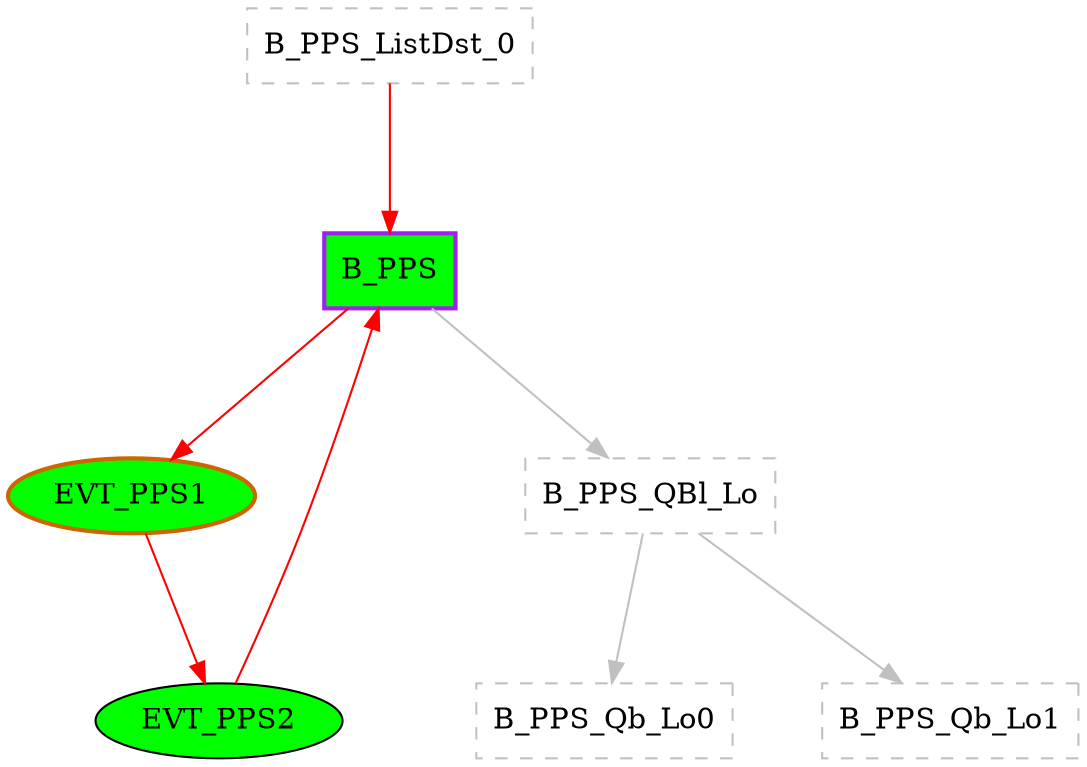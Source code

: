 digraph G {
graph [root="Demo",rankdir   = TB, nodesep           = 0.6, mindist     = 1.0, ranksep = 1.0, overlap = false]
node [style     = "filled", fillcolor = "white", color = "black"]
B_PPS[cpu="0", flags="0x00108107", type="block", tperiod="100000000", pattern="PPS_QLO", patentry="false", patexit="true", beamproc="beam1", bpentry="false", bpexit="false", qlo="true", qhi="false", qil="false", shape     = "rectangle", fillcolor = "green", penwidth=2, color = "purple"];
EVT_PPS1[cpu="0", flags="0x00002102", type="tmsg", toffs="0", pattern="PPS_QLO", patentry="true", patexit="false", beamproc="beam1", bpentry="false", bpexit="false", fid="1", gid="5", evtno="215", beamin="0", bpcstart="0", sid="2", bpid="8", reqnobeam="0", vacc="0", id="0x10050d7000200200", par="0x0000000000000015", tef="0", shape     = "oval", fillcolor = "green", penwidth=2, color = "darkorange3"];
EVT_PPS2[cpu="0", flags="0x00000102", type="tmsg", toffs="50000000", pattern="PPS_QLO", patentry="false", patexit="false", beamproc="beam1", bpentry="false", bpexit="false", fid="1", gid="5", evtno="205", beamin="0", bpcstart="0", sid="2", bpid="8", reqnobeam="0", vacc="0", id="0x10050cd000200200", par="0x0000000000000016", tef="0", shape     = "oval", fillcolor = "green"];
B_PPS_QBl_Lo[cpu="0", flags="0x00000009", type="qinfo", shape = "rectangle", color = "gray", style = "dashed, filled"];
B_PPS_Qb_Lo0[cpu="0", flags="0x0000000a", type="qbuf", shape = "rectangle", color = "gray", style = "dashed, filled"];
B_PPS_Qb_Lo1[cpu="0", flags="0x0000000a", type="qbuf", shape = "rectangle", color = "gray", style = "dashed, filled"];
B_PPS_ListDst_0[cpu="0", flags="0x0000000c", type="listdst", shape = "rectangle", color = "gray", style = "dashed, filled"];
B_PPS->EVT_PPS1 [type="defdst", color = "red"];
B_PPS->B_PPS_QBl_Lo [type="priolo", color = "gray"];
EVT_PPS1->EVT_PPS2 [type="defdst", color = "red"];
EVT_PPS2->B_PPS [type="defdst", color = "red"];
B_PPS_QBl_Lo->B_PPS_Qb_Lo0 [type="meta", color = "gray"];
B_PPS_QBl_Lo->B_PPS_Qb_Lo1 [type="meta", color = "gray"];
B_PPS_ListDst_0->B_PPS [type="defdst", color = "red"];
}
